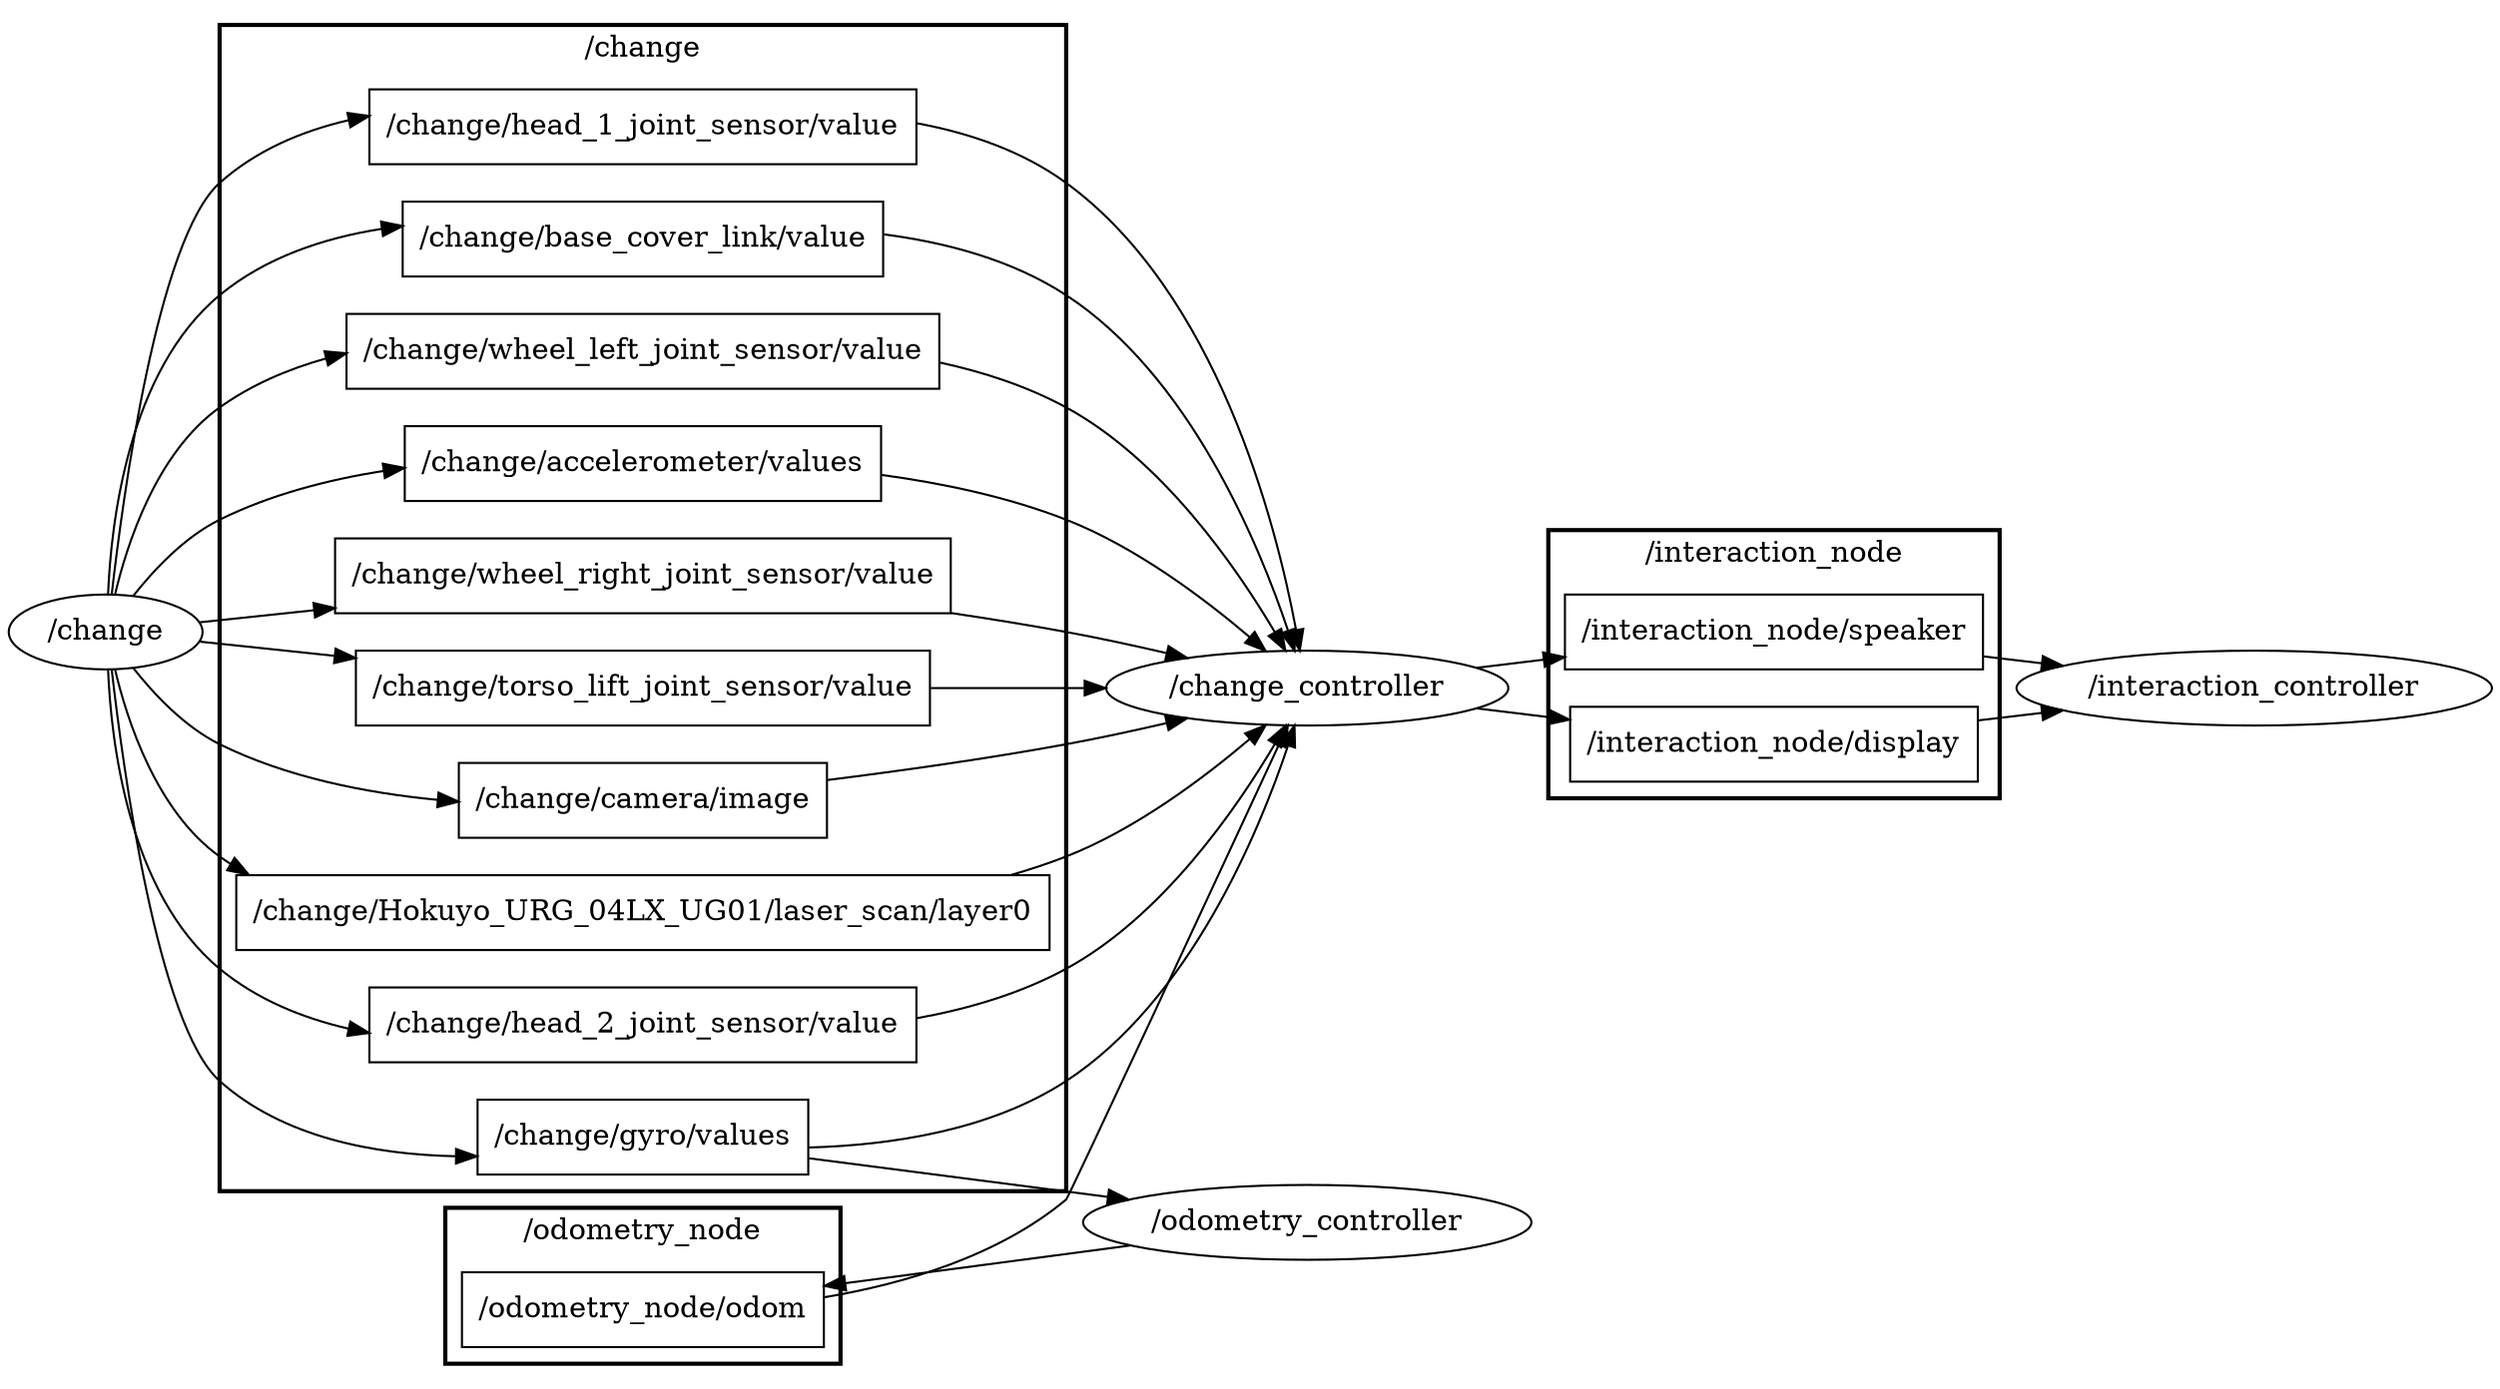 digraph graphname {
	graph [bb="0,0,963.36,660",
		compound=True,
		rank=same,
		rankdir=LR,
		ranksep=0.2
	];
	node [label="\N"];
	subgraph cluster___odometry_node {
		graph [bb="172.69,8,329.69,83",
			compound=True,
			label="/odometry_node",
			lheight=0.21,
			lp="251.19,71.5",
			lwidth=1.25,
			rank=same,
			rankdir=LR,
			ranksep=0.2,
			style=bold
		];
		t___odometry_node__odom		 [URL=topic_3A__odometry_node__odom,
			height=0.5,
			label="/odometry_node/odom",
			pos="251.19,34",
			shape=box,
			tooltip="topic:/odometry_node/odom",
			width=1.9583];
	}
	subgraph cluster___change {
		graph [bb="84.693,91,417.69,652",
			compound=True,
			label="/change",
			lheight=0.21,
			lp="251.19,640.5",
			lwidth=0.60,
			rank=same,
			rankdir=LR,
			ranksep=0.2,
			style=bold
		];
		t___change__Hokuyo_URG_04LX_UG01__laser_scan__layer0		 [URL=topic_3A__change__Hokuyo_URG_04LX_UG01__laser_scan__layer0,
			height=0.5,
			label="/change/Hokuyo_URG_04LX_UG01/laser_scan/layer0",
			pos="251.19,225",
			shape=box,
			tooltip="topic:/change/Hokuyo_URG_04LX_UG01/laser_scan/layer0",
			width=4.4028];
		t___change__head_2_joint_sensor__value		 [URL=topic_3A__change__head_2_joint_sensor__value,
			height=0.5,
			label="/change/head_2_joint_sensor/value",
			pos="251.19,171",
			shape=box,
			tooltip="topic:/change/head_2_joint_sensor/value",
			width=2.875];
		t___change__head_1_joint_sensor__value		 [URL=topic_3A__change__head_1_joint_sensor__value,
			height=0.5,
			label="/change/head_1_joint_sensor/value",
			pos="251.19,603",
			shape=box,
			tooltip="topic:/change/head_1_joint_sensor/value",
			width=2.875];
		t___change__base_cover_link__value		 [URL=topic_3A__change__base_cover_link__value,
			height=0.5,
			label="/change/base_cover_link/value",
			pos="251.19,549",
			shape=box,
			tooltip="topic:/change/base_cover_link/value",
			width=2.5556];
		t___change__wheel_left_joint_sensor__value		 [URL=topic_3A__change__wheel_left_joint_sensor__value,
			height=0.5,
			label="/change/wheel_left_joint_sensor/value",
			pos="251.19,495",
			shape=box,
			tooltip="topic:/change/wheel_left_joint_sensor/value",
			width=3.125];
		t___change__accelerometer__values		 [URL=topic_3A__change__accelerometer__values,
			height=0.5,
			label="/change/accelerometer/values",
			pos="251.19,441",
			shape=box,
			tooltip="topic:/change/accelerometer/values",
			width=2.4583];
		t___change__wheel_right_joint_sensor__value		 [URL=topic_3A__change__wheel_right_joint_sensor__value,
			height=0.5,
			label="/change/wheel_right_joint_sensor/value",
			pos="251.19,387",
			shape=box,
			tooltip="topic:/change/wheel_right_joint_sensor/value",
			width=3.2361];
		t___change__gyro__values		 [URL=topic_3A__change__gyro__values,
			height=0.5,
			label="/change/gyro/values",
			pos="251.19,117",
			shape=box,
			tooltip="topic:/change/gyro/values",
			width=1.7361];
		t___change__torso_lift_joint_sensor__value		 [URL=topic_3A__change__torso_lift_joint_sensor__value,
			height=0.5,
			label="/change/torso_lift_joint_sensor/value",
			pos="251.19,333",
			shape=box,
			tooltip="topic:/change/torso_lift_joint_sensor/value",
			width=3.0278];
		t___change__camera__image		 [URL=topic_3A__change__camera__image,
			height=0.5,
			label="/change/camera/image",
			pos="251.19,279",
			shape=box,
			tooltip="topic:/change/camera/image",
			width=1.9444];
	}
	subgraph cluster___interaction_node {
		graph [bb="605.28,280,777.28,409",
			compound=True,
			label="/interaction_node",
			lheight=0.21,
			lp="691.28,397.5",
			lwidth=1.32,
			rank=same,
			rankdir=LR,
			ranksep=0.2,
			style=bold
		];
		t___interaction_node__speaker		 [URL=topic_3A__interaction_node__speaker,
			height=0.5,
			label="/interaction_node/speaker",
			pos="691.28,360",
			shape=box,
			tooltip="topic:/interaction_node/speaker",
			width=2.1667];
		t___interaction_node__display		 [URL=topic_3A__interaction_node__display,
			height=0.5,
			label="/interaction_node/display",
			pos="691.28,306",
			shape=box,
			tooltip="topic:/interaction_node/display",
			width=2.1389];
	}
	n___change_controller	 [URL=__change_controller,
		height=0.5,
		label="/change_controller",
		pos="511.49,333",
		shape=ellipse,
		tooltip="/change_controller",
		width=2.1304];
	t___odometry_node__odom -> n___change_controller	 [penwidth=1,
		pos="e,504.81,314.86 321.92,42.251 354.59,49.338 391.79,62.512 417.69,87 421.88,90.96 477.73,241.49 501.21,305.09"];
	t___change__Hokuyo_URG_04LX_UG01__laser_scan__layer0 -> n___change_controller	 [penwidth=1,
		pos="e,496.55,315.26 395.33,243.14 403.02,245.72 410.53,248.66 417.69,252 445.84,265.13 472.07,289.22 489.6,307.72"];
	t___change__head_2_joint_sensor__value -> n___change_controller	 [penwidth=1,
		pos="e,504.56,315.06 354.89,174.76 376.83,179.03 398.99,186.22 417.69,198 458.44,223.67 486.22,274.15 500.42,305.58"];
	t___change__head_1_joint_sensor__value -> n___change_controller	 [penwidth=1,
		pos="e,510.37,351.14 355.01,602.86 377.57,598.52 399.96,590.39 417.69,576 484.9,521.47 504.04,412.66 509.42,361.2"];
	t___change__base_cover_link__value -> n___change_controller	 [penwidth=1,
		pos="e,508.21,351.08 343.24,549.46 369.31,545.71 396.36,537.73 417.69,522 471.5,482.31 496.26,403.14 506.04,360.96"];
	t___change__wheel_left_joint_sensor__value -> n___change_controller	 [penwidth=1,
		pos="e,504.56,350.94 364.05,489.28 382.93,484.88 401.59,478.15 417.69,468 458.44,442.33 486.22,391.85 500.42,360.42"];
	t___change__accelerometer__values -> n___change_controller	 [penwidth=1,
		pos="e,496.55,350.74 339.87,435.79 365.83,431.86 393.68,425.21 417.69,414 445.84,400.87 472.07,376.78 489.6,358.28"];
	t___change__wheel_right_joint_sensor__value -> n___change_controller	 [penwidth=1,
		pos="e,465.49,347.43 367.98,369.88 384.72,366.9 401.69,363.59 417.69,360 430.09,357.22 443.27,353.76 455.7,350.24"];
	n___odometry_controller	 [URL=__odometry_controller,
		height=0.5,
		label="/odometry_controller",
		pos="511.49,76",
		shape=ellipse,
		tooltip="/odometry_controller",
		width=2.3831];
	t___change__gyro__values -> n___odometry_controller	 [penwidth=1,
		pos="e,442.49,86.868 313.87,107.13 349.5,101.52 394.45,94.435 432.47,88.445"];
	t___change__gyro__values -> n___change_controller	 [penwidth=1,
		pos="e,508.21,314.92 313.82,113.89 347.52,115.27 388.12,122.19 417.69,144 471.5,183.69 496.26,262.86 506.04,305.04"];
	t___change__torso_lift_joint_sensor__value -> n___change_controller	 [penwidth=1,
		pos="e,434.53,333 360.45,333 381.75,333 403.82,333 424.3,333"];
	t___change__camera__image -> n___change_controller	 [penwidth=1,
		pos="e,465.49,318.57 321.22,288.45 351.1,292.98 386.26,298.95 417.69,306 430.09,308.78 443.27,312.24 455.7,315.76"];
	n___interaction_controller	 [URL=__interaction_controller,
		height=0.5,
		label="/interaction_controller",
		pos="874.32,333",
		shape=ellipse,
		tooltip="/interaction_controller",
		width=2.4734];
	t___interaction_node__speaker -> n___interaction_controller	 [penwidth=1,
		pos="e,802.22,343.63 769.44,348.47 777,347.36 784.69,346.22 792.3,345.1"];
	t___interaction_node__display -> n___interaction_controller	 [penwidth=1,
		pos="e,802.27,322.37 768.37,317.37 776.27,318.54 784.32,319.72 792.27,320.9"];
	n___change	 [URL=__change,
		height=0.5,
		label="/change",
		pos="38.347,360",
		shape=ellipse,
		tooltip="/change",
		width=1.0652];
	n___change -> t___change__Hokuyo_URG_04LX_UG01__laser_scan__layer0	 [penwidth=1,
		pos="e,97.818,243.21 40.732,341.84 44.972,317.35 56.232,274.23 84.693,252 86.121,250.88 87.577,249.81 89.06,248.77"];
	n___change -> t___change__head_2_joint_sensor__value	 [penwidth=1,
		pos="e,147.28,169.84 41.072,341.78 47.159,303.63 63.044,217.24 84.693,198 99.487,184.85 118.07,176.77 137.42,171.99"];
	n___change -> t___change__head_1_joint_sensor__value	 [penwidth=1,
		pos="e,147.39,605.15 39.656,378.04 43.438,424.9 55.992,548.72 84.693,576 99.218,589.81 117.88,598.16 137.42,602.99"];
	n___change -> t___change__base_cover_link__value	 [penwidth=1,
		pos="e,158.98,552.04 41.072,378.22 47.159,416.37 63.044,502.76 84.693,522 102.41,537.74 125.57,546.23 148.95,550.48"];
	n___change -> t___change__wheel_left_joint_sensor__value	 [penwidth=1,
		pos="e,138.65,492.43 40.732,378.16 44.972,402.65 56.232,445.77 84.693,468 97.594,478.08 112.8,485.04 128.69,489.77"];
	n___change -> t___change__accelerometer__values	 [penwidth=1,
		pos="e,162.68,438.18 48.63,377.48 56.806,389.74 69.392,405.42 84.693,414 105.25,425.53 129.35,432.48 152.72,436.59"];
	n___change -> t___change__wheel_right_joint_sensor__value	 [penwidth=1,
		pos="e,134.52,372.2 75.422,364.7 89.591,366.5 106.67,368.67 124.53,370.93"];
	n___change -> t___change__gyro__values	 [penwidth=1,
		pos="e,188.32,111.13 39.656,341.96 43.438,295.1 55.992,171.28 84.693,144 109.21,120.7 145.49,112.92 177.94,111.41"];
	n___change -> t___change__torso_lift_joint_sensor__value	 [penwidth=1,
		pos="e,141.84,346.87 75.422,355.3 91.492,353.26 111.3,350.75 131.76,348.15"];
	n___change -> t___change__camera__image	 [penwidth=1,
		pos="e,180.8,279.67 48.63,342.52 56.806,330.26 69.392,314.58 84.693,306 110.62,291.46 142.18,284.2 170.81,280.74"];
	n___odometry_controller -> t___odometry_node__odom	 [penwidth=1,
		pos="e,321.98,45.421 443.41,65.016 409.26,59.505 367.65,52.791 331.89,47.022"];
	n___change_controller -> t___interaction_node__speaker	 [penwidth=1,
		pos="e,613.08,348.26 576.14,342.71 584.85,344.02 593.89,345.38 602.92,346.73"];
	n___change_controller -> t___interaction_node__display	 [penwidth=1,
		pos="e,614.02,317.6 576.14,323.29 585.16,321.94 594.55,320.53 603.9,319.12"];
}
